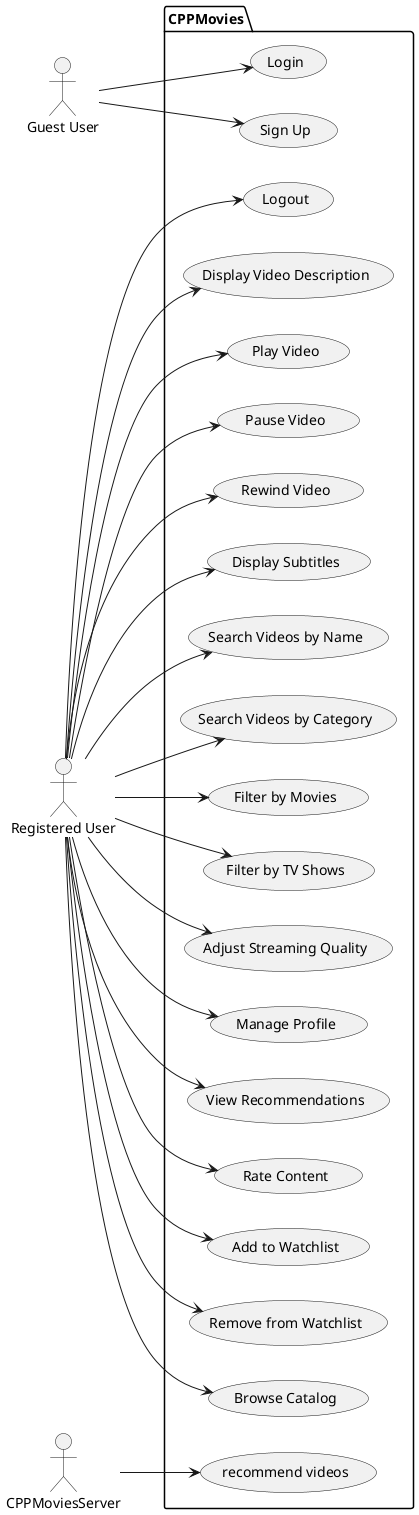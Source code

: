 @startuml
'https://plantuml.com/use-case-diagram
left to right direction
actor Guest as "Guest User"
actor User as "Registered User"
actor System as "CPPMoviesServer"

package "CPPMovies"{
    (Display Video Description)
    (Play Video)
    (Pause Video)
    (Rewind Video)
    (Display Subtitles)
    (Search Videos by Name)
    (Search Videos by Category)
    (Filter by Movies)
    (Filter by TV Shows)
    (Adjust Streaming Quality)
    (Manage Profile)
    (View Recommendations)
    (Rate Content)
    (Add to Watchlist)
    (Remove from Watchlist)
    (Browse Catalog)
    (Login)
    (Sign Up)
    (Logout)
    (recommend videos)
}

User --> (Display Video Description)
User --> (Play Video)
User --> (Pause Video)
User --> (Rewind Video)
User --> (Display Subtitles)
User --> (Search Videos by Name)
User --> (Search Videos by Category)
User --> (Filter by Movies)
User --> (Filter by TV Shows)
User --> (Adjust Streaming Quality)
User --> (Manage Profile)
User --> (View Recommendations)
User --> (Rate Content)
User --> (Add to Watchlist)
User --> (Remove from Watchlist)
User --> (Logout)
User --> (Browse Catalog)

Guest --> (Login)
Guest --> (Sign Up)

System --> (recommend videos)
@enduml
